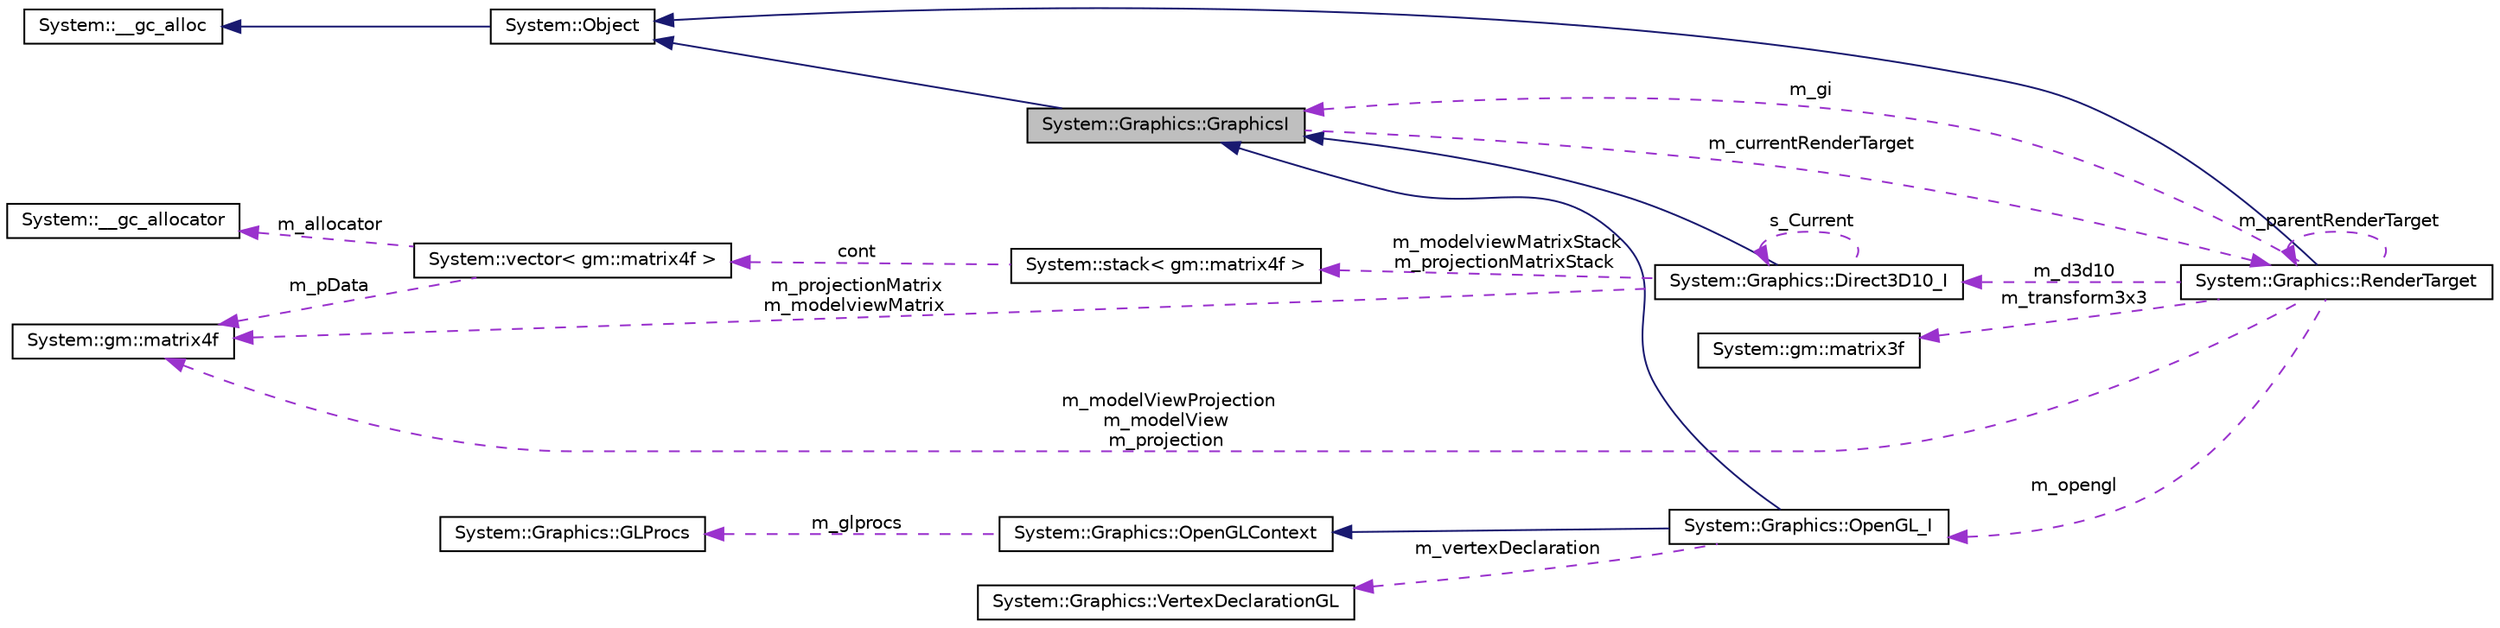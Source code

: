 digraph G
{
  edge [fontname="Helvetica",fontsize="10",labelfontname="Helvetica",labelfontsize="10"];
  node [fontname="Helvetica",fontsize="10",shape=record];
  rankdir="LR";
  Node1 [label="System::Graphics::GraphicsI",height=0.2,width=0.4,color="black", fillcolor="grey75", style="filled" fontcolor="black"];
  Node2 -> Node1 [dir="back",color="midnightblue",fontsize="10",style="solid",fontname="Helvetica"];
  Node2 [label="System::Object",height=0.2,width=0.4,color="black", fillcolor="white", style="filled",URL="$class_system_1_1_object.html"];
  Node3 -> Node2 [dir="back",color="midnightblue",fontsize="10",style="solid",fontname="Helvetica"];
  Node3 [label="System::__gc_alloc",height=0.2,width=0.4,color="black", fillcolor="white", style="filled",URL="$class_system_1_1____gc__alloc.html"];
  Node4 -> Node1 [dir="back",color="darkorchid3",fontsize="10",style="dashed",label=" m_currentRenderTarget" ,fontname="Helvetica"];
  Node4 [label="System::Graphics::RenderTarget",height=0.2,width=0.4,color="black", fillcolor="white", style="filled",URL="$class_system_1_1_graphics_1_1_render_target.html"];
  Node2 -> Node4 [dir="back",color="midnightblue",fontsize="10",style="solid",fontname="Helvetica"];
  Node4 -> Node4 [dir="back",color="darkorchid3",fontsize="10",style="dashed",label=" m_parentRenderTarget" ,fontname="Helvetica"];
  Node5 -> Node4 [dir="back",color="darkorchid3",fontsize="10",style="dashed",label=" m_modelViewProjection\nm_modelView\nm_projection" ,fontname="Helvetica"];
  Node5 [label="System::gm::matrix4f",height=0.2,width=0.4,color="black", fillcolor="white", style="filled",URL="$class_system_1_1gm_1_1matrix4f.html"];
  Node6 -> Node4 [dir="back",color="darkorchid3",fontsize="10",style="dashed",label=" m_transform3x3" ,fontname="Helvetica"];
  Node6 [label="System::gm::matrix3f",height=0.2,width=0.4,color="black", fillcolor="white", style="filled",URL="$class_system_1_1gm_1_1matrix3f.html"];
  Node7 -> Node4 [dir="back",color="darkorchid3",fontsize="10",style="dashed",label=" m_d3d10" ,fontname="Helvetica"];
  Node7 [label="System::Graphics::Direct3D10_I",height=0.2,width=0.4,color="black", fillcolor="white", style="filled",URL="$class_system_1_1_graphics_1_1_direct3_d10___i.html"];
  Node1 -> Node7 [dir="back",color="midnightblue",fontsize="10",style="solid",fontname="Helvetica"];
  Node8 -> Node7 [dir="back",color="darkorchid3",fontsize="10",style="dashed",label=" m_modelviewMatrixStack\nm_projectionMatrixStack" ,fontname="Helvetica"];
  Node8 [label="System::stack\< gm::matrix4f \>",height=0.2,width=0.4,color="black", fillcolor="white", style="filled",URL="$class_system_1_1stack.html"];
  Node9 -> Node8 [dir="back",color="darkorchid3",fontsize="10",style="dashed",label=" cont" ,fontname="Helvetica"];
  Node9 [label="System::vector\< gm::matrix4f \>",height=0.2,width=0.4,color="black", fillcolor="white", style="filled",URL="$class_system_1_1vector.html"];
  Node10 -> Node9 [dir="back",color="darkorchid3",fontsize="10",style="dashed",label=" m_allocator" ,fontname="Helvetica"];
  Node10 [label="System::__gc_allocator",height=0.2,width=0.4,color="black", fillcolor="white", style="filled",URL="$class_system_1_1____gc__allocator.html"];
  Node5 -> Node9 [dir="back",color="darkorchid3",fontsize="10",style="dashed",label=" m_pData" ,fontname="Helvetica"];
  Node5 -> Node7 [dir="back",color="darkorchid3",fontsize="10",style="dashed",label=" m_projectionMatrix\nm_modelviewMatrix" ,fontname="Helvetica"];
  Node7 -> Node7 [dir="back",color="darkorchid3",fontsize="10",style="dashed",label=" s_Current" ,fontname="Helvetica"];
  Node11 -> Node4 [dir="back",color="darkorchid3",fontsize="10",style="dashed",label=" m_opengl" ,fontname="Helvetica"];
  Node11 [label="System::Graphics::OpenGL_I",height=0.2,width=0.4,color="black", fillcolor="white", style="filled",URL="$class_system_1_1_graphics_1_1_open_g_l___i.html"];
  Node1 -> Node11 [dir="back",color="midnightblue",fontsize="10",style="solid",fontname="Helvetica"];
  Node12 -> Node11 [dir="back",color="midnightblue",fontsize="10",style="solid",fontname="Helvetica"];
  Node12 [label="System::Graphics::OpenGLContext",height=0.2,width=0.4,color="black", fillcolor="white", style="filled",URL="$class_system_1_1_graphics_1_1_open_g_l_context.html"];
  Node13 -> Node12 [dir="back",color="darkorchid3",fontsize="10",style="dashed",label=" m_glprocs" ,fontname="Helvetica"];
  Node13 [label="System::Graphics::GLProcs",height=0.2,width=0.4,color="black", fillcolor="white", style="filled",URL="$struct_system_1_1_graphics_1_1_g_l_procs.html"];
  Node14 -> Node11 [dir="back",color="darkorchid3",fontsize="10",style="dashed",label=" m_vertexDeclaration" ,fontname="Helvetica"];
  Node14 [label="System::Graphics::VertexDeclarationGL",height=0.2,width=0.4,color="black", fillcolor="white", style="filled",URL="$class_system_1_1_graphics_1_1_vertex_declaration_g_l.html"];
  Node1 -> Node4 [dir="back",color="darkorchid3",fontsize="10",style="dashed",label=" m_gi" ,fontname="Helvetica"];
}
